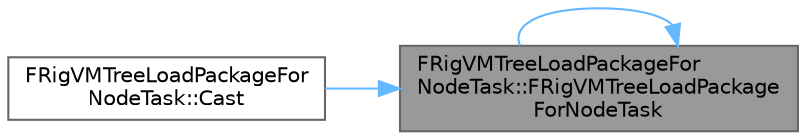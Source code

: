 digraph "FRigVMTreeLoadPackageForNodeTask::FRigVMTreeLoadPackageForNodeTask"
{
 // INTERACTIVE_SVG=YES
 // LATEX_PDF_SIZE
  bgcolor="transparent";
  edge [fontname=Helvetica,fontsize=10,labelfontname=Helvetica,labelfontsize=10];
  node [fontname=Helvetica,fontsize=10,shape=box,height=0.2,width=0.4];
  rankdir="RL";
  Node1 [id="Node000001",label="FRigVMTreeLoadPackageFor\lNodeTask::FRigVMTreeLoadPackage\lForNodeTask",height=0.2,width=0.4,color="gray40", fillcolor="grey60", style="filled", fontcolor="black",tooltip=" "];
  Node1 -> Node1 [id="edge1_Node000001_Node000001",dir="back",color="steelblue1",style="solid",tooltip=" "];
  Node1 -> Node2 [id="edge2_Node000001_Node000002",dir="back",color="steelblue1",style="solid",tooltip=" "];
  Node2 [id="Node000002",label="FRigVMTreeLoadPackageFor\lNodeTask::Cast",height=0.2,width=0.4,color="grey40", fillcolor="white", style="filled",URL="$d6/ddb/classFRigVMTreeLoadPackageForNodeTask.html#af0efd85199a3b639aa60837a4dad0e61",tooltip=" "];
}
